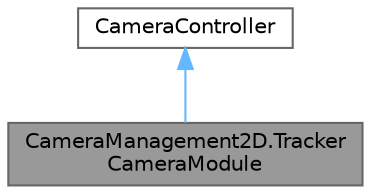 digraph "CameraManagement2D.TrackerCameraModule"
{
 // LATEX_PDF_SIZE
  bgcolor="transparent";
  edge [fontname=Helvetica,fontsize=10,labelfontname=Helvetica,labelfontsize=10];
  node [fontname=Helvetica,fontsize=10,shape=box,height=0.2,width=0.4];
  Node1 [id="Node000001",label="CameraManagement2D.Tracker\lCameraModule",height=0.2,width=0.4,color="gray40", fillcolor="grey60", style="filled", fontcolor="black",tooltip="A camera module that tracks multiple objects and adjusts the camera's state to ensure all tracked obj..."];
  Node2 -> Node1 [id="edge1_Node000001_Node000002",dir="back",color="steelblue1",style="solid",tooltip=" "];
  Node2 [id="Node000002",label="CameraController",height=0.2,width=0.4,color="gray40", fillcolor="white", style="filled",URL="$class_camera_management2_d_1_1_camera_controller.html",tooltip="An abstract base class for camera controllers."];
}
